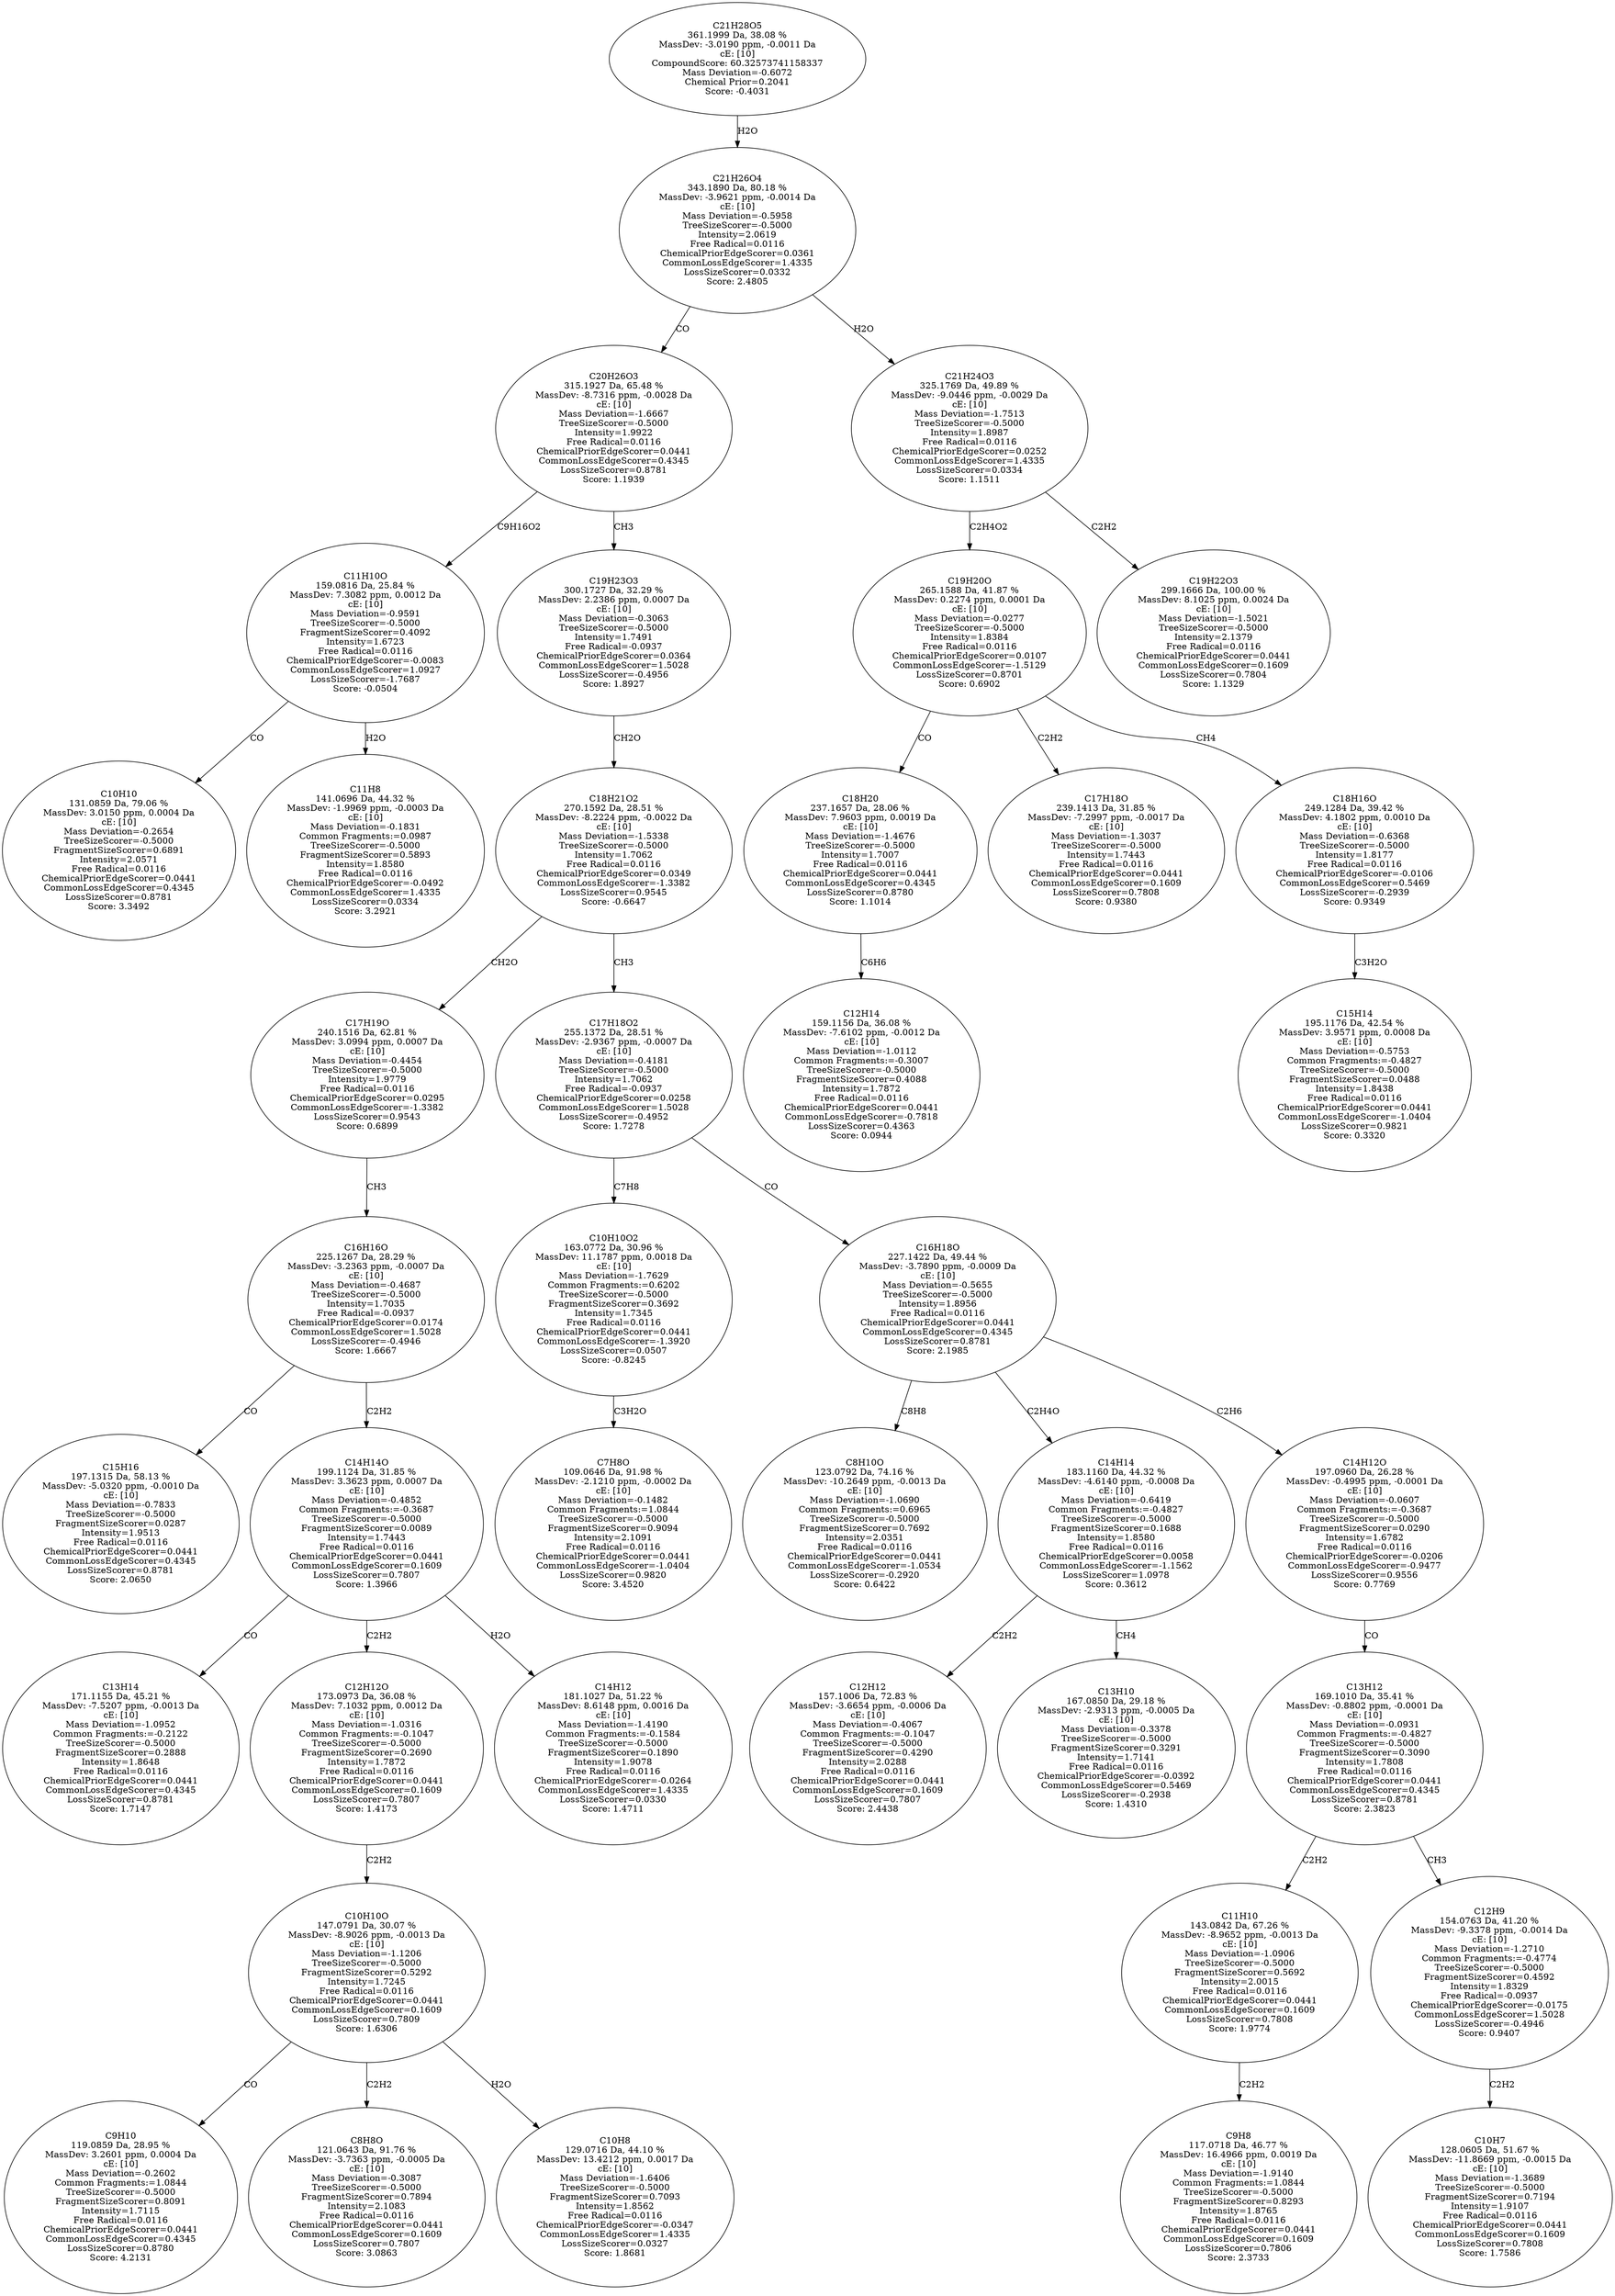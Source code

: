 strict digraph {
v1 [label="C10H10\n131.0859 Da, 79.06 %\nMassDev: 3.0150 ppm, 0.0004 Da\ncE: [10]\nMass Deviation=-0.2654\nTreeSizeScorer=-0.5000\nFragmentSizeScorer=0.6891\nIntensity=2.0571\nFree Radical=0.0116\nChemicalPriorEdgeScorer=0.0441\nCommonLossEdgeScorer=0.4345\nLossSizeScorer=0.8781\nScore: 3.3492"];
v2 [label="C11H8\n141.0696 Da, 44.32 %\nMassDev: -1.9969 ppm, -0.0003 Da\ncE: [10]\nMass Deviation=-0.1831\nCommon Fragments:=0.0987\nTreeSizeScorer=-0.5000\nFragmentSizeScorer=0.5893\nIntensity=1.8580\nFree Radical=0.0116\nChemicalPriorEdgeScorer=-0.0492\nCommonLossEdgeScorer=1.4335\nLossSizeScorer=0.0334\nScore: 3.2921"];
v3 [label="C11H10O\n159.0816 Da, 25.84 %\nMassDev: 7.3082 ppm, 0.0012 Da\ncE: [10]\nMass Deviation=-0.9591\nTreeSizeScorer=-0.5000\nFragmentSizeScorer=0.4092\nIntensity=1.6723\nFree Radical=0.0116\nChemicalPriorEdgeScorer=-0.0083\nCommonLossEdgeScorer=1.0927\nLossSizeScorer=-1.7687\nScore: -0.0504"];
v4 [label="C15H16\n197.1315 Da, 58.13 %\nMassDev: -5.0320 ppm, -0.0010 Da\ncE: [10]\nMass Deviation=-0.7833\nTreeSizeScorer=-0.5000\nFragmentSizeScorer=0.0287\nIntensity=1.9513\nFree Radical=0.0116\nChemicalPriorEdgeScorer=0.0441\nCommonLossEdgeScorer=0.4345\nLossSizeScorer=0.8781\nScore: 2.0650"];
v5 [label="C13H14\n171.1155 Da, 45.21 %\nMassDev: -7.5207 ppm, -0.0013 Da\ncE: [10]\nMass Deviation=-1.0952\nCommon Fragments:=-0.2122\nTreeSizeScorer=-0.5000\nFragmentSizeScorer=0.2888\nIntensity=1.8648\nFree Radical=0.0116\nChemicalPriorEdgeScorer=0.0441\nCommonLossEdgeScorer=0.4345\nLossSizeScorer=0.8781\nScore: 1.7147"];
v6 [label="C9H10\n119.0859 Da, 28.95 %\nMassDev: 3.2601 ppm, 0.0004 Da\ncE: [10]\nMass Deviation=-0.2602\nCommon Fragments:=1.0844\nTreeSizeScorer=-0.5000\nFragmentSizeScorer=0.8091\nIntensity=1.7115\nFree Radical=0.0116\nChemicalPriorEdgeScorer=0.0441\nCommonLossEdgeScorer=0.4345\nLossSizeScorer=0.8780\nScore: 4.2131"];
v7 [label="C8H8O\n121.0643 Da, 91.76 %\nMassDev: -3.7363 ppm, -0.0005 Da\ncE: [10]\nMass Deviation=-0.3087\nTreeSizeScorer=-0.5000\nFragmentSizeScorer=0.7894\nIntensity=2.1083\nFree Radical=0.0116\nChemicalPriorEdgeScorer=0.0441\nCommonLossEdgeScorer=0.1609\nLossSizeScorer=0.7807\nScore: 3.0863"];
v8 [label="C10H8\n129.0716 Da, 44.10 %\nMassDev: 13.4212 ppm, 0.0017 Da\ncE: [10]\nMass Deviation=-1.6406\nTreeSizeScorer=-0.5000\nFragmentSizeScorer=0.7093\nIntensity=1.8562\nFree Radical=0.0116\nChemicalPriorEdgeScorer=-0.0347\nCommonLossEdgeScorer=1.4335\nLossSizeScorer=0.0327\nScore: 1.8681"];
v9 [label="C10H10O\n147.0791 Da, 30.07 %\nMassDev: -8.9026 ppm, -0.0013 Da\ncE: [10]\nMass Deviation=-1.1206\nTreeSizeScorer=-0.5000\nFragmentSizeScorer=0.5292\nIntensity=1.7245\nFree Radical=0.0116\nChemicalPriorEdgeScorer=0.0441\nCommonLossEdgeScorer=0.1609\nLossSizeScorer=0.7809\nScore: 1.6306"];
v10 [label="C12H12O\n173.0973 Da, 36.08 %\nMassDev: 7.1032 ppm, 0.0012 Da\ncE: [10]\nMass Deviation=-1.0316\nCommon Fragments:=-0.1047\nTreeSizeScorer=-0.5000\nFragmentSizeScorer=0.2690\nIntensity=1.7872\nFree Radical=0.0116\nChemicalPriorEdgeScorer=0.0441\nCommonLossEdgeScorer=0.1609\nLossSizeScorer=0.7807\nScore: 1.4173"];
v11 [label="C14H12\n181.1027 Da, 51.22 %\nMassDev: 8.6148 ppm, 0.0016 Da\ncE: [10]\nMass Deviation=-1.4190\nCommon Fragments:=-0.1584\nTreeSizeScorer=-0.5000\nFragmentSizeScorer=0.1890\nIntensity=1.9078\nFree Radical=0.0116\nChemicalPriorEdgeScorer=-0.0264\nCommonLossEdgeScorer=1.4335\nLossSizeScorer=0.0330\nScore: 1.4711"];
v12 [label="C14H14O\n199.1124 Da, 31.85 %\nMassDev: 3.3623 ppm, 0.0007 Da\ncE: [10]\nMass Deviation=-0.4852\nCommon Fragments:=-0.3687\nTreeSizeScorer=-0.5000\nFragmentSizeScorer=0.0089\nIntensity=1.7443\nFree Radical=0.0116\nChemicalPriorEdgeScorer=0.0441\nCommonLossEdgeScorer=0.1609\nLossSizeScorer=0.7807\nScore: 1.3966"];
v13 [label="C16H16O\n225.1267 Da, 28.29 %\nMassDev: -3.2363 ppm, -0.0007 Da\ncE: [10]\nMass Deviation=-0.4687\nTreeSizeScorer=-0.5000\nIntensity=1.7035\nFree Radical=-0.0937\nChemicalPriorEdgeScorer=0.0174\nCommonLossEdgeScorer=1.5028\nLossSizeScorer=-0.4946\nScore: 1.6667"];
v14 [label="C17H19O\n240.1516 Da, 62.81 %\nMassDev: 3.0994 ppm, 0.0007 Da\ncE: [10]\nMass Deviation=-0.4454\nTreeSizeScorer=-0.5000\nIntensity=1.9779\nFree Radical=0.0116\nChemicalPriorEdgeScorer=0.0295\nCommonLossEdgeScorer=-1.3382\nLossSizeScorer=0.9543\nScore: 0.6899"];
v15 [label="C7H8O\n109.0646 Da, 91.98 %\nMassDev: -2.1210 ppm, -0.0002 Da\ncE: [10]\nMass Deviation=-0.1482\nCommon Fragments:=1.0844\nTreeSizeScorer=-0.5000\nFragmentSizeScorer=0.9094\nIntensity=2.1091\nFree Radical=0.0116\nChemicalPriorEdgeScorer=0.0441\nCommonLossEdgeScorer=-1.0404\nLossSizeScorer=0.9820\nScore: 3.4520"];
v16 [label="C10H10O2\n163.0772 Da, 30.96 %\nMassDev: 11.1787 ppm, 0.0018 Da\ncE: [10]\nMass Deviation=-1.7629\nCommon Fragments:=0.6202\nTreeSizeScorer=-0.5000\nFragmentSizeScorer=0.3692\nIntensity=1.7345\nFree Radical=0.0116\nChemicalPriorEdgeScorer=0.0441\nCommonLossEdgeScorer=-1.3920\nLossSizeScorer=0.0507\nScore: -0.8245"];
v17 [label="C8H10O\n123.0792 Da, 74.16 %\nMassDev: -10.2649 ppm, -0.0013 Da\ncE: [10]\nMass Deviation=-1.0690\nCommon Fragments:=0.6965\nTreeSizeScorer=-0.5000\nFragmentSizeScorer=0.7692\nIntensity=2.0351\nFree Radical=0.0116\nChemicalPriorEdgeScorer=0.0441\nCommonLossEdgeScorer=-1.0534\nLossSizeScorer=-0.2920\nScore: 0.6422"];
v18 [label="C12H12\n157.1006 Da, 72.83 %\nMassDev: -3.6654 ppm, -0.0006 Da\ncE: [10]\nMass Deviation=-0.4067\nCommon Fragments:=-0.1047\nTreeSizeScorer=-0.5000\nFragmentSizeScorer=0.4290\nIntensity=2.0288\nFree Radical=0.0116\nChemicalPriorEdgeScorer=0.0441\nCommonLossEdgeScorer=0.1609\nLossSizeScorer=0.7807\nScore: 2.4438"];
v19 [label="C13H10\n167.0850 Da, 29.18 %\nMassDev: -2.9313 ppm, -0.0005 Da\ncE: [10]\nMass Deviation=-0.3378\nTreeSizeScorer=-0.5000\nFragmentSizeScorer=0.3291\nIntensity=1.7141\nFree Radical=0.0116\nChemicalPriorEdgeScorer=-0.0392\nCommonLossEdgeScorer=0.5469\nLossSizeScorer=-0.2938\nScore: 1.4310"];
v20 [label="C14H14\n183.1160 Da, 44.32 %\nMassDev: -4.6140 ppm, -0.0008 Da\ncE: [10]\nMass Deviation=-0.6419\nCommon Fragments:=-0.4827\nTreeSizeScorer=-0.5000\nFragmentSizeScorer=0.1688\nIntensity=1.8580\nFree Radical=0.0116\nChemicalPriorEdgeScorer=0.0058\nCommonLossEdgeScorer=-1.1562\nLossSizeScorer=1.0978\nScore: 0.3612"];
v21 [label="C9H8\n117.0718 Da, 46.77 %\nMassDev: 16.4966 ppm, 0.0019 Da\ncE: [10]\nMass Deviation=-1.9140\nCommon Fragments:=1.0844\nTreeSizeScorer=-0.5000\nFragmentSizeScorer=0.8293\nIntensity=1.8765\nFree Radical=0.0116\nChemicalPriorEdgeScorer=0.0441\nCommonLossEdgeScorer=0.1609\nLossSizeScorer=0.7806\nScore: 2.3733"];
v22 [label="C11H10\n143.0842 Da, 67.26 %\nMassDev: -8.9652 ppm, -0.0013 Da\ncE: [10]\nMass Deviation=-1.0906\nTreeSizeScorer=-0.5000\nFragmentSizeScorer=0.5692\nIntensity=2.0015\nFree Radical=0.0116\nChemicalPriorEdgeScorer=0.0441\nCommonLossEdgeScorer=0.1609\nLossSizeScorer=0.7808\nScore: 1.9774"];
v23 [label="C10H7\n128.0605 Da, 51.67 %\nMassDev: -11.8669 ppm, -0.0015 Da\ncE: [10]\nMass Deviation=-1.3689\nTreeSizeScorer=-0.5000\nFragmentSizeScorer=0.7194\nIntensity=1.9107\nFree Radical=0.0116\nChemicalPriorEdgeScorer=0.0441\nCommonLossEdgeScorer=0.1609\nLossSizeScorer=0.7808\nScore: 1.7586"];
v24 [label="C12H9\n154.0763 Da, 41.20 %\nMassDev: -9.3378 ppm, -0.0014 Da\ncE: [10]\nMass Deviation=-1.2710\nCommon Fragments:=-0.4774\nTreeSizeScorer=-0.5000\nFragmentSizeScorer=0.4592\nIntensity=1.8329\nFree Radical=-0.0937\nChemicalPriorEdgeScorer=-0.0175\nCommonLossEdgeScorer=1.5028\nLossSizeScorer=-0.4946\nScore: 0.9407"];
v25 [label="C13H12\n169.1010 Da, 35.41 %\nMassDev: -0.8802 ppm, -0.0001 Da\ncE: [10]\nMass Deviation=-0.0931\nCommon Fragments:=-0.4827\nTreeSizeScorer=-0.5000\nFragmentSizeScorer=0.3090\nIntensity=1.7808\nFree Radical=0.0116\nChemicalPriorEdgeScorer=0.0441\nCommonLossEdgeScorer=0.4345\nLossSizeScorer=0.8781\nScore: 2.3823"];
v26 [label="C14H12O\n197.0960 Da, 26.28 %\nMassDev: -0.4995 ppm, -0.0001 Da\ncE: [10]\nMass Deviation=-0.0607\nCommon Fragments:=-0.3687\nTreeSizeScorer=-0.5000\nFragmentSizeScorer=0.0290\nIntensity=1.6782\nFree Radical=0.0116\nChemicalPriorEdgeScorer=-0.0206\nCommonLossEdgeScorer=-0.9477\nLossSizeScorer=0.9556\nScore: 0.7769"];
v27 [label="C16H18O\n227.1422 Da, 49.44 %\nMassDev: -3.7890 ppm, -0.0009 Da\ncE: [10]\nMass Deviation=-0.5655\nTreeSizeScorer=-0.5000\nIntensity=1.8956\nFree Radical=0.0116\nChemicalPriorEdgeScorer=0.0441\nCommonLossEdgeScorer=0.4345\nLossSizeScorer=0.8781\nScore: 2.1985"];
v28 [label="C17H18O2\n255.1372 Da, 28.51 %\nMassDev: -2.9367 ppm, -0.0007 Da\ncE: [10]\nMass Deviation=-0.4181\nTreeSizeScorer=-0.5000\nIntensity=1.7062\nFree Radical=-0.0937\nChemicalPriorEdgeScorer=0.0258\nCommonLossEdgeScorer=1.5028\nLossSizeScorer=-0.4952\nScore: 1.7278"];
v29 [label="C18H21O2\n270.1592 Da, 28.51 %\nMassDev: -8.2224 ppm, -0.0022 Da\ncE: [10]\nMass Deviation=-1.5338\nTreeSizeScorer=-0.5000\nIntensity=1.7062\nFree Radical=0.0116\nChemicalPriorEdgeScorer=0.0349\nCommonLossEdgeScorer=-1.3382\nLossSizeScorer=0.9545\nScore: -0.6647"];
v30 [label="C19H23O3\n300.1727 Da, 32.29 %\nMassDev: 2.2386 ppm, 0.0007 Da\ncE: [10]\nMass Deviation=-0.3063\nTreeSizeScorer=-0.5000\nIntensity=1.7491\nFree Radical=-0.0937\nChemicalPriorEdgeScorer=0.0364\nCommonLossEdgeScorer=1.5028\nLossSizeScorer=-0.4956\nScore: 1.8927"];
v31 [label="C20H26O3\n315.1927 Da, 65.48 %\nMassDev: -8.7316 ppm, -0.0028 Da\ncE: [10]\nMass Deviation=-1.6667\nTreeSizeScorer=-0.5000\nIntensity=1.9922\nFree Radical=0.0116\nChemicalPriorEdgeScorer=0.0441\nCommonLossEdgeScorer=0.4345\nLossSizeScorer=0.8781\nScore: 1.1939"];
v32 [label="C12H14\n159.1156 Da, 36.08 %\nMassDev: -7.6102 ppm, -0.0012 Da\ncE: [10]\nMass Deviation=-1.0112\nCommon Fragments:=-0.3007\nTreeSizeScorer=-0.5000\nFragmentSizeScorer=0.4088\nIntensity=1.7872\nFree Radical=0.0116\nChemicalPriorEdgeScorer=0.0441\nCommonLossEdgeScorer=-0.7818\nLossSizeScorer=0.4363\nScore: 0.0944"];
v33 [label="C18H20\n237.1657 Da, 28.06 %\nMassDev: 7.9603 ppm, 0.0019 Da\ncE: [10]\nMass Deviation=-1.4676\nTreeSizeScorer=-0.5000\nIntensity=1.7007\nFree Radical=0.0116\nChemicalPriorEdgeScorer=0.0441\nCommonLossEdgeScorer=0.4345\nLossSizeScorer=0.8780\nScore: 1.1014"];
v34 [label="C17H18O\n239.1413 Da, 31.85 %\nMassDev: -7.2997 ppm, -0.0017 Da\ncE: [10]\nMass Deviation=-1.3037\nTreeSizeScorer=-0.5000\nIntensity=1.7443\nFree Radical=0.0116\nChemicalPriorEdgeScorer=0.0441\nCommonLossEdgeScorer=0.1609\nLossSizeScorer=0.7808\nScore: 0.9380"];
v35 [label="C15H14\n195.1176 Da, 42.54 %\nMassDev: 3.9571 ppm, 0.0008 Da\ncE: [10]\nMass Deviation=-0.5753\nCommon Fragments:=-0.4827\nTreeSizeScorer=-0.5000\nFragmentSizeScorer=0.0488\nIntensity=1.8438\nFree Radical=0.0116\nChemicalPriorEdgeScorer=0.0441\nCommonLossEdgeScorer=-1.0404\nLossSizeScorer=0.9821\nScore: 0.3320"];
v36 [label="C18H16O\n249.1284 Da, 39.42 %\nMassDev: 4.1802 ppm, 0.0010 Da\ncE: [10]\nMass Deviation=-0.6368\nTreeSizeScorer=-0.5000\nIntensity=1.8177\nFree Radical=0.0116\nChemicalPriorEdgeScorer=-0.0106\nCommonLossEdgeScorer=0.5469\nLossSizeScorer=-0.2939\nScore: 0.9349"];
v37 [label="C19H20O\n265.1588 Da, 41.87 %\nMassDev: 0.2274 ppm, 0.0001 Da\ncE: [10]\nMass Deviation=-0.0277\nTreeSizeScorer=-0.5000\nIntensity=1.8384\nFree Radical=0.0116\nChemicalPriorEdgeScorer=0.0107\nCommonLossEdgeScorer=-1.5129\nLossSizeScorer=0.8701\nScore: 0.6902"];
v38 [label="C19H22O3\n299.1666 Da, 100.00 %\nMassDev: 8.1025 ppm, 0.0024 Da\ncE: [10]\nMass Deviation=-1.5021\nTreeSizeScorer=-0.5000\nIntensity=2.1379\nFree Radical=0.0116\nChemicalPriorEdgeScorer=0.0441\nCommonLossEdgeScorer=0.1609\nLossSizeScorer=0.7804\nScore: 1.1329"];
v39 [label="C21H24O3\n325.1769 Da, 49.89 %\nMassDev: -9.0446 ppm, -0.0029 Da\ncE: [10]\nMass Deviation=-1.7513\nTreeSizeScorer=-0.5000\nIntensity=1.8987\nFree Radical=0.0116\nChemicalPriorEdgeScorer=0.0252\nCommonLossEdgeScorer=1.4335\nLossSizeScorer=0.0334\nScore: 1.1511"];
v40 [label="C21H26O4\n343.1890 Da, 80.18 %\nMassDev: -3.9621 ppm, -0.0014 Da\ncE: [10]\nMass Deviation=-0.5958\nTreeSizeScorer=-0.5000\nIntensity=2.0619\nFree Radical=0.0116\nChemicalPriorEdgeScorer=0.0361\nCommonLossEdgeScorer=1.4335\nLossSizeScorer=0.0332\nScore: 2.4805"];
v41 [label="C21H28O5\n361.1999 Da, 38.08 %\nMassDev: -3.0190 ppm, -0.0011 Da\ncE: [10]\nCompoundScore: 60.32573741158337\nMass Deviation=-0.6072\nChemical Prior=0.2041\nScore: -0.4031"];
v3 -> v1 [label="CO"];
v3 -> v2 [label="H2O"];
v31 -> v3 [label="C9H16O2"];
v13 -> v4 [label="CO"];
v12 -> v5 [label="CO"];
v9 -> v6 [label="CO"];
v9 -> v7 [label="C2H2"];
v9 -> v8 [label="H2O"];
v10 -> v9 [label="C2H2"];
v12 -> v10 [label="C2H2"];
v12 -> v11 [label="H2O"];
v13 -> v12 [label="C2H2"];
v14 -> v13 [label="CH3"];
v29 -> v14 [label="CH2O"];
v16 -> v15 [label="C3H2O"];
v28 -> v16 [label="C7H8"];
v27 -> v17 [label="C8H8"];
v20 -> v18 [label="C2H2"];
v20 -> v19 [label="CH4"];
v27 -> v20 [label="C2H4O"];
v22 -> v21 [label="C2H2"];
v25 -> v22 [label="C2H2"];
v24 -> v23 [label="C2H2"];
v25 -> v24 [label="CH3"];
v26 -> v25 [label="CO"];
v27 -> v26 [label="C2H6"];
v28 -> v27 [label="CO"];
v29 -> v28 [label="CH3"];
v30 -> v29 [label="CH2O"];
v31 -> v30 [label="CH3"];
v40 -> v31 [label="CO"];
v33 -> v32 [label="C6H6"];
v37 -> v33 [label="CO"];
v37 -> v34 [label="C2H2"];
v36 -> v35 [label="C3H2O"];
v37 -> v36 [label="CH4"];
v39 -> v37 [label="C2H4O2"];
v39 -> v38 [label="C2H2"];
v40 -> v39 [label="H2O"];
v41 -> v40 [label="H2O"];
}